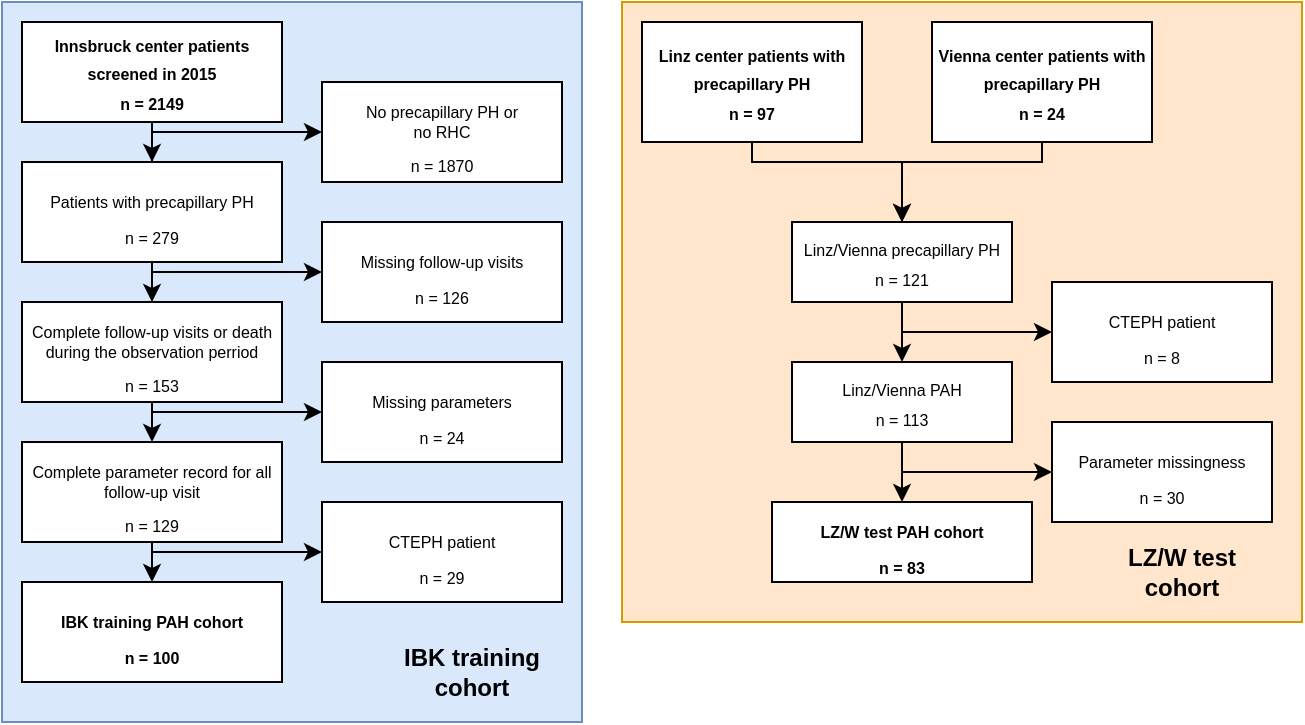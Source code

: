 <mxfile version="20.8.10" type="device"><diagram id="SUT3NOWvtUY3PuW5CON_" name="Page-1"><mxGraphModel dx="1418" dy="1808" grid="1" gridSize="10" guides="1" tooltips="1" connect="1" arrows="1" fold="1" page="1" pageScale="1" pageWidth="690" pageHeight="980" math="0" shadow="0"><root><mxCell id="0"/><mxCell id="1" parent="0"/><mxCell id="iDVd71Pl4IhMD59kDl6T-55" value="" style="rounded=0;whiteSpace=wrap;html=1;verticalAlign=middle;fillColor=#ffe6cc;strokeColor=#d79b00;" parent="1" vertex="1"><mxGeometry x="340" y="-960" width="340" height="310" as="geometry"/></mxCell><mxCell id="iDVd71Pl4IhMD59kDl6T-56" style="edgeStyle=orthogonalEdgeStyle;rounded=0;orthogonalLoop=1;jettySize=auto;html=1;exitX=0.5;exitY=1;exitDx=0;exitDy=0;entryX=0.5;entryY=0;entryDx=0;entryDy=0;" parent="1" source="iDVd71Pl4IhMD59kDl6T-25" target="iDVd71Pl4IhMD59kDl6T-51" edge="1"><mxGeometry relative="1" as="geometry"><Array as="points"><mxPoint x="405" y="-880"/><mxPoint x="480" y="-880"/></Array></mxGeometry></mxCell><mxCell id="iDVd71Pl4IhMD59kDl6T-25" value="&lt;font style=&quot;font-size: 8px&quot;&gt;Linz center patients with precapillary PH&lt;br&gt;n = 97&lt;br&gt;&lt;/font&gt;" style="rounded=0;whiteSpace=wrap;html=1;spacing=0;fontStyle=1" parent="1" vertex="1"><mxGeometry x="350" y="-950" width="110" height="60" as="geometry"/></mxCell><mxCell id="iDVd71Pl4IhMD59kDl6T-59" style="edgeStyle=orthogonalEdgeStyle;rounded=0;orthogonalLoop=1;jettySize=auto;html=1;entryX=0.5;entryY=0;entryDx=0;entryDy=0;" parent="1" source="iDVd71Pl4IhMD59kDl6T-27" target="iDVd71Pl4IhMD59kDl6T-51" edge="1"><mxGeometry relative="1" as="geometry"><Array as="points"><mxPoint x="550" y="-880"/><mxPoint x="480" y="-880"/></Array></mxGeometry></mxCell><mxCell id="iDVd71Pl4IhMD59kDl6T-27" value="&lt;font style=&quot;font-size: 8px&quot;&gt;Vienna center patients with precapillary PH&lt;br&gt;n = 24&lt;br&gt;&lt;/font&gt;" style="rounded=0;whiteSpace=wrap;html=1;spacing=0;fontStyle=1" parent="1" vertex="1"><mxGeometry x="495" y="-950" width="110" height="60" as="geometry"/></mxCell><mxCell id="iDVd71Pl4IhMD59kDl6T-60" style="edgeStyle=orthogonalEdgeStyle;rounded=0;orthogonalLoop=1;jettySize=auto;html=1;exitX=0.5;exitY=1;exitDx=0;exitDy=0;entryX=0.5;entryY=0;entryDx=0;entryDy=0;" parent="1" source="iDVd71Pl4IhMD59kDl6T-51" target="iDVd71Pl4IhMD59kDl6T-52" edge="1"><mxGeometry relative="1" as="geometry"/></mxCell><mxCell id="iDVd71Pl4IhMD59kDl6T-62" style="edgeStyle=orthogonalEdgeStyle;rounded=0;orthogonalLoop=1;jettySize=auto;html=1;exitX=0.5;exitY=1;exitDx=0;exitDy=0;entryX=0;entryY=0.5;entryDx=0;entryDy=0;" parent="1" source="iDVd71Pl4IhMD59kDl6T-51" target="iDVd71Pl4IhMD59kDl6T-53" edge="1"><mxGeometry relative="1" as="geometry"><Array as="points"><mxPoint x="480" y="-795"/></Array></mxGeometry></mxCell><mxCell id="iDVd71Pl4IhMD59kDl6T-51" value="&lt;font style=&quot;font-size: 8px&quot;&gt;Linz/Vienna precapillary PH&lt;br&gt;n = 121&lt;br&gt;&lt;/font&gt;" style="rounded=0;whiteSpace=wrap;html=1;spacing=0;fontStyle=0" parent="1" vertex="1"><mxGeometry x="425" y="-850" width="110" height="40" as="geometry"/></mxCell><mxCell id="iDVd71Pl4IhMD59kDl6T-61" style="edgeStyle=orthogonalEdgeStyle;rounded=0;orthogonalLoop=1;jettySize=auto;html=1;entryX=0.5;entryY=0;entryDx=0;entryDy=0;" parent="1" source="iDVd71Pl4IhMD59kDl6T-52" target="iDVd71Pl4IhMD59kDl6T-54" edge="1"><mxGeometry relative="1" as="geometry"/></mxCell><mxCell id="RH6bL5QDDWe5J_xq3Op6-3" style="edgeStyle=orthogonalEdgeStyle;rounded=0;orthogonalLoop=1;jettySize=auto;html=1;entryX=0;entryY=0.5;entryDx=0;entryDy=0;" parent="1" target="RH6bL5QDDWe5J_xq3Op6-1" edge="1"><mxGeometry relative="1" as="geometry"><mxPoint x="480" y="-740" as="sourcePoint"/><mxPoint x="530" y="-720" as="targetPoint"/><Array as="points"><mxPoint x="480" y="-725"/></Array></mxGeometry></mxCell><mxCell id="iDVd71Pl4IhMD59kDl6T-52" value="&lt;font style=&quot;font-size: 8px&quot;&gt;Linz/Vienna PAH&lt;br&gt;n = 113&lt;br&gt;&lt;/font&gt;" style="rounded=0;whiteSpace=wrap;html=1;spacing=0;fontStyle=0" parent="1" vertex="1"><mxGeometry x="425" y="-780" width="110" height="40" as="geometry"/></mxCell><mxCell id="iDVd71Pl4IhMD59kDl6T-21" value="" style="rounded=0;whiteSpace=wrap;html=1;verticalAlign=middle;fillColor=#dae8fc;strokeColor=#6c8ebf;" parent="1" vertex="1"><mxGeometry x="30" y="-960" width="290" height="360" as="geometry"/></mxCell><mxCell id="iDVd71Pl4IhMD59kDl6T-2" value="&lt;font style=&quot;font-size: 8px&quot;&gt;Innsbruck center patients screened in 2015&lt;br&gt;n = 2149&lt;br&gt;&lt;/font&gt;" style="rounded=0;whiteSpace=wrap;html=1;spacing=0;fontStyle=1" parent="1" vertex="1"><mxGeometry x="40" y="-950" width="130" height="50" as="geometry"/></mxCell><mxCell id="iDVd71Pl4IhMD59kDl6T-3" value="&lt;font style=&quot;font-size: 8px&quot;&gt;&lt;p lang=&quot;en-US&quot; class=&quot;western&quot; align=&quot;center&quot; style=&quot;margin-bottom: 0in&quot;&gt;&lt;font face=&quot;Arial, serif&quot;&gt;No precapillary PH or&lt;br&gt;no RHC&lt;/font&gt;&lt;/p&gt;&lt;p lang=&quot;en-US&quot; class=&quot;western&quot; align=&quot;center&quot; style=&quot;margin-bottom: 0in&quot;&gt;&lt;font face=&quot;Arial, serif&quot;&gt;n = 1870&lt;/font&gt;&lt;/p&gt;&lt;/font&gt;" style="rounded=0;whiteSpace=wrap;html=1;verticalAlign=middle;spacing=0;" parent="1" vertex="1"><mxGeometry x="190" y="-920" width="120" height="50" as="geometry"/></mxCell><mxCell id="iDVd71Pl4IhMD59kDl6T-17" style="edgeStyle=orthogonalEdgeStyle;rounded=0;orthogonalLoop=1;jettySize=auto;html=1;exitX=0.5;exitY=1;exitDx=0;exitDy=0;" parent="1" source="iDVd71Pl4IhMD59kDl6T-2" target="iDVd71Pl4IhMD59kDl6T-3" edge="1"><mxGeometry x="30" y="-960" as="geometry"><Array as="points"><mxPoint x="105" y="-895"/></Array></mxGeometry></mxCell><mxCell id="iDVd71Pl4IhMD59kDl6T-4" value="&lt;font style=&quot;font-size: 8px&quot; face=&quot;Arial, serif&quot;&gt;&lt;p lang=&quot;en-US&quot; class=&quot;western&quot; align=&quot;center&quot; style=&quot;margin-bottom: 0in&quot;&gt;Patients with precapillary PH&lt;/p&gt;&lt;p lang=&quot;en-US&quot; class=&quot;western&quot; align=&quot;center&quot; style=&quot;margin-bottom: 0in&quot;&gt;n = 279&lt;/p&gt;&lt;/font&gt;" style="rounded=0;whiteSpace=wrap;html=1;verticalAlign=middle;spacing=0;" parent="1" vertex="1"><mxGeometry x="40" y="-880" width="130" height="50" as="geometry"/></mxCell><mxCell id="iDVd71Pl4IhMD59kDl6T-12" style="edgeStyle=orthogonalEdgeStyle;rounded=0;orthogonalLoop=1;jettySize=auto;html=1;entryX=0.5;entryY=0;entryDx=0;entryDy=0;" parent="1" source="iDVd71Pl4IhMD59kDl6T-2" target="iDVd71Pl4IhMD59kDl6T-4" edge="1"><mxGeometry x="30" y="-960" as="geometry"/></mxCell><mxCell id="iDVd71Pl4IhMD59kDl6T-5" value="&lt;font style=&quot;font-size: 8px&quot; face=&quot;Arial, serif&quot;&gt;&lt;p lang=&quot;en-US&quot; class=&quot;western&quot; align=&quot;center&quot; style=&quot;margin-bottom: 0in&quot;&gt;Complete follow-up visits or death during the observation perriod&lt;/p&gt;&lt;p lang=&quot;en-US&quot; class=&quot;western&quot; align=&quot;center&quot; style=&quot;margin-bottom: 0in&quot;&gt;n = 153&lt;/p&gt;&lt;/font&gt;" style="rounded=0;whiteSpace=wrap;html=1;verticalAlign=middle;spacing=0;" parent="1" vertex="1"><mxGeometry x="40" y="-810" width="130" height="50" as="geometry"/></mxCell><mxCell id="iDVd71Pl4IhMD59kDl6T-13" style="edgeStyle=orthogonalEdgeStyle;rounded=0;orthogonalLoop=1;jettySize=auto;html=1;entryX=0.5;entryY=0;entryDx=0;entryDy=0;" parent="1" source="iDVd71Pl4IhMD59kDl6T-4" target="iDVd71Pl4IhMD59kDl6T-5" edge="1"><mxGeometry x="30" y="-960" as="geometry"/></mxCell><mxCell id="iDVd71Pl4IhMD59kDl6T-6" value="&lt;font style=&quot;font-size: 8px&quot;&gt;&lt;p lang=&quot;en-US&quot; class=&quot;western&quot; align=&quot;center&quot; style=&quot;margin-bottom: 0in&quot;&gt;&lt;font face=&quot;Arial, serif&quot;&gt;Missing follow-up visits&lt;/font&gt;&lt;/p&gt;&lt;p lang=&quot;en-US&quot; class=&quot;western&quot; align=&quot;center&quot; style=&quot;margin-bottom: 0in&quot;&gt;&lt;font face=&quot;Arial, serif&quot;&gt;n = 126&lt;/font&gt;&lt;/p&gt;&lt;/font&gt;" style="rounded=0;whiteSpace=wrap;html=1;verticalAlign=middle;spacing=0;" parent="1" vertex="1"><mxGeometry x="190" y="-850" width="120" height="50" as="geometry"/></mxCell><mxCell id="iDVd71Pl4IhMD59kDl6T-18" style="edgeStyle=orthogonalEdgeStyle;rounded=0;orthogonalLoop=1;jettySize=auto;html=1;exitX=0.5;exitY=1;exitDx=0;exitDy=0;entryX=0;entryY=0.5;entryDx=0;entryDy=0;" parent="1" source="iDVd71Pl4IhMD59kDl6T-4" target="iDVd71Pl4IhMD59kDl6T-6" edge="1"><mxGeometry x="30" y="-960" as="geometry"><Array as="points"><mxPoint x="105" y="-825"/></Array></mxGeometry></mxCell><mxCell id="iDVd71Pl4IhMD59kDl6T-7" value="&lt;font style=&quot;font-size: 8px&quot; face=&quot;Arial, serif&quot;&gt;&lt;p lang=&quot;en-US&quot; class=&quot;western&quot; align=&quot;center&quot; style=&quot;margin-bottom: 0in&quot;&gt;Complete parameter record for all follow-up visit&lt;/p&gt;&lt;p lang=&quot;en-US&quot; class=&quot;western&quot; align=&quot;center&quot; style=&quot;margin-bottom: 0in&quot;&gt;n = 129&lt;/p&gt;&lt;/font&gt;" style="rounded=0;whiteSpace=wrap;html=1;verticalAlign=middle;spacing=0;" parent="1" vertex="1"><mxGeometry x="40" y="-740" width="130" height="50" as="geometry"/></mxCell><mxCell id="iDVd71Pl4IhMD59kDl6T-14" style="edgeStyle=orthogonalEdgeStyle;rounded=0;orthogonalLoop=1;jettySize=auto;html=1;exitX=0.5;exitY=1;exitDx=0;exitDy=0;entryX=0.5;entryY=0;entryDx=0;entryDy=0;" parent="1" source="iDVd71Pl4IhMD59kDl6T-5" target="iDVd71Pl4IhMD59kDl6T-7" edge="1"><mxGeometry x="30" y="-960" as="geometry"/></mxCell><mxCell id="iDVd71Pl4IhMD59kDl6T-8" value="&lt;font style=&quot;font-size: 8px&quot;&gt;&lt;p lang=&quot;en-US&quot; class=&quot;western&quot; align=&quot;center&quot; style=&quot;margin-bottom: 0in&quot;&gt;&lt;font face=&quot;Arial, serif&quot;&gt;Missing parameters&lt;/font&gt;&lt;/p&gt;&lt;p lang=&quot;en-US&quot; class=&quot;western&quot; align=&quot;center&quot; style=&quot;margin-bottom: 0in&quot;&gt;&lt;font face=&quot;Arial, serif&quot;&gt;n = 24&lt;/font&gt;&lt;/p&gt;&lt;/font&gt;" style="rounded=0;whiteSpace=wrap;html=1;verticalAlign=middle;spacing=0;" parent="1" vertex="1"><mxGeometry x="190" y="-780" width="120" height="50" as="geometry"/></mxCell><mxCell id="iDVd71Pl4IhMD59kDl6T-19" style="edgeStyle=orthogonalEdgeStyle;rounded=0;orthogonalLoop=1;jettySize=auto;html=1;exitX=0.5;exitY=1;exitDx=0;exitDy=0;entryX=0;entryY=0.5;entryDx=0;entryDy=0;" parent="1" source="iDVd71Pl4IhMD59kDl6T-5" target="iDVd71Pl4IhMD59kDl6T-8" edge="1"><mxGeometry x="30" y="-960" as="geometry"><Array as="points"><mxPoint x="105" y="-755"/></Array></mxGeometry></mxCell><mxCell id="iDVd71Pl4IhMD59kDl6T-15" style="edgeStyle=orthogonalEdgeStyle;rounded=0;orthogonalLoop=1;jettySize=auto;html=1;exitX=0.5;exitY=1;exitDx=0;exitDy=0;entryX=0.5;entryY=0;entryDx=0;entryDy=0;" parent="1" source="iDVd71Pl4IhMD59kDl6T-7" edge="1"><mxGeometry x="30" y="-960" as="geometry"><mxPoint x="105" y="-670" as="targetPoint"/></mxGeometry></mxCell><mxCell id="iDVd71Pl4IhMD59kDl6T-10" value="&lt;font style=&quot;font-size: 8px&quot; face=&quot;Arial, serif&quot;&gt;&lt;p lang=&quot;en-US&quot; class=&quot;western&quot; align=&quot;center&quot; style=&quot;margin-bottom: 0in&quot;&gt;IBK training PAH cohort&lt;/p&gt;&lt;p lang=&quot;en-US&quot; class=&quot;western&quot; align=&quot;center&quot; style=&quot;margin-bottom: 0in&quot;&gt;n = 100&lt;/p&gt;&lt;/font&gt;" style="rounded=0;whiteSpace=wrap;html=1;verticalAlign=middle;spacing=0;fontStyle=1" parent="1" vertex="1"><mxGeometry x="40" y="-670" width="130" height="50" as="geometry"/></mxCell><mxCell id="iDVd71Pl4IhMD59kDl6T-11" value="&lt;font style=&quot;font-size: 8px&quot;&gt;&lt;p lang=&quot;en-US&quot; class=&quot;western&quot; align=&quot;center&quot; style=&quot;margin-bottom: 0in&quot;&gt;&lt;font face=&quot;Arial, serif&quot;&gt;CTEPH patient&lt;/font&gt;&lt;/p&gt;&lt;p lang=&quot;en-US&quot; class=&quot;western&quot; align=&quot;center&quot; style=&quot;margin-bottom: 0in&quot;&gt;&lt;font face=&quot;Arial, serif&quot;&gt;n = 29&lt;/font&gt;&lt;/p&gt;&lt;/font&gt;" style="rounded=0;whiteSpace=wrap;html=1;verticalAlign=middle;spacing=0;" parent="1" vertex="1"><mxGeometry x="190" y="-710" width="120" height="50" as="geometry"/></mxCell><mxCell id="iDVd71Pl4IhMD59kDl6T-20" style="edgeStyle=orthogonalEdgeStyle;rounded=0;orthogonalLoop=1;jettySize=auto;html=1;exitX=0.5;exitY=1;exitDx=0;exitDy=0;entryX=0;entryY=0.5;entryDx=0;entryDy=0;" parent="1" source="iDVd71Pl4IhMD59kDl6T-7" target="iDVd71Pl4IhMD59kDl6T-11" edge="1"><mxGeometry x="30" y="-960" as="geometry"><Array as="points"><mxPoint x="105" y="-685"/></Array></mxGeometry></mxCell><mxCell id="iDVd71Pl4IhMD59kDl6T-22" value="IBK training cohort" style="text;html=1;strokeColor=none;fillColor=none;align=center;verticalAlign=middle;whiteSpace=wrap;rounded=0;fontStyle=1" parent="1" vertex="1"><mxGeometry x="220" y="-640" width="90" height="30" as="geometry"/></mxCell><mxCell id="iDVd71Pl4IhMD59kDl6T-53" value="&lt;font style=&quot;font-size: 8px&quot;&gt;&lt;p lang=&quot;en-US&quot; class=&quot;western&quot; align=&quot;center&quot; style=&quot;margin-bottom: 0in&quot;&gt;&lt;font face=&quot;Arial, serif&quot;&gt;CTEPH patient&lt;/font&gt;&lt;/p&gt;&lt;p lang=&quot;en-US&quot; class=&quot;western&quot; align=&quot;center&quot; style=&quot;margin-bottom: 0in&quot;&gt;&lt;font face=&quot;Arial, serif&quot;&gt;n = 8&lt;/font&gt;&lt;/p&gt;&lt;/font&gt;" style="rounded=0;whiteSpace=wrap;html=1;verticalAlign=middle;spacing=0;" parent="1" vertex="1"><mxGeometry x="555" y="-820" width="110" height="50" as="geometry"/></mxCell><mxCell id="iDVd71Pl4IhMD59kDl6T-54" value="&lt;font style=&quot;font-size: 8px&quot; face=&quot;Arial, serif&quot;&gt;&lt;p lang=&quot;en-US&quot; class=&quot;western&quot; align=&quot;center&quot; style=&quot;margin-bottom: 0in&quot;&gt;LZ/W test PAH cohort&lt;/p&gt;&lt;p lang=&quot;en-US&quot; class=&quot;western&quot; align=&quot;center&quot; style=&quot;margin-bottom: 0in&quot;&gt;n = 83&lt;/p&gt;&lt;/font&gt;" style="rounded=0;whiteSpace=wrap;html=1;verticalAlign=middle;spacing=0;fontStyle=1" parent="1" vertex="1"><mxGeometry x="415" y="-710" width="130" height="40" as="geometry"/></mxCell><mxCell id="iDVd71Pl4IhMD59kDl6T-63" value="LZ/W test cohort" style="text;html=1;strokeColor=none;fillColor=none;align=center;verticalAlign=middle;whiteSpace=wrap;rounded=0;fontStyle=1" parent="1" vertex="1"><mxGeometry x="575" y="-690" width="90" height="30" as="geometry"/></mxCell><mxCell id="RH6bL5QDDWe5J_xq3Op6-1" value="&lt;font style=&quot;font-size: 8px&quot; face=&quot;Arial, serif&quot;&gt;&lt;p lang=&quot;en-US&quot; class=&quot;western&quot; align=&quot;center&quot; style=&quot;margin-bottom: 0in&quot;&gt;Parameter missingness&lt;/p&gt;&lt;p lang=&quot;en-US&quot; class=&quot;western&quot; align=&quot;center&quot; style=&quot;margin-bottom: 0in&quot;&gt;n = 30&lt;/p&gt;&lt;/font&gt;" style="rounded=0;whiteSpace=wrap;html=1;verticalAlign=middle;spacing=0;" parent="1" vertex="1"><mxGeometry x="555" y="-750" width="110" height="50" as="geometry"/></mxCell></root></mxGraphModel></diagram></mxfile>